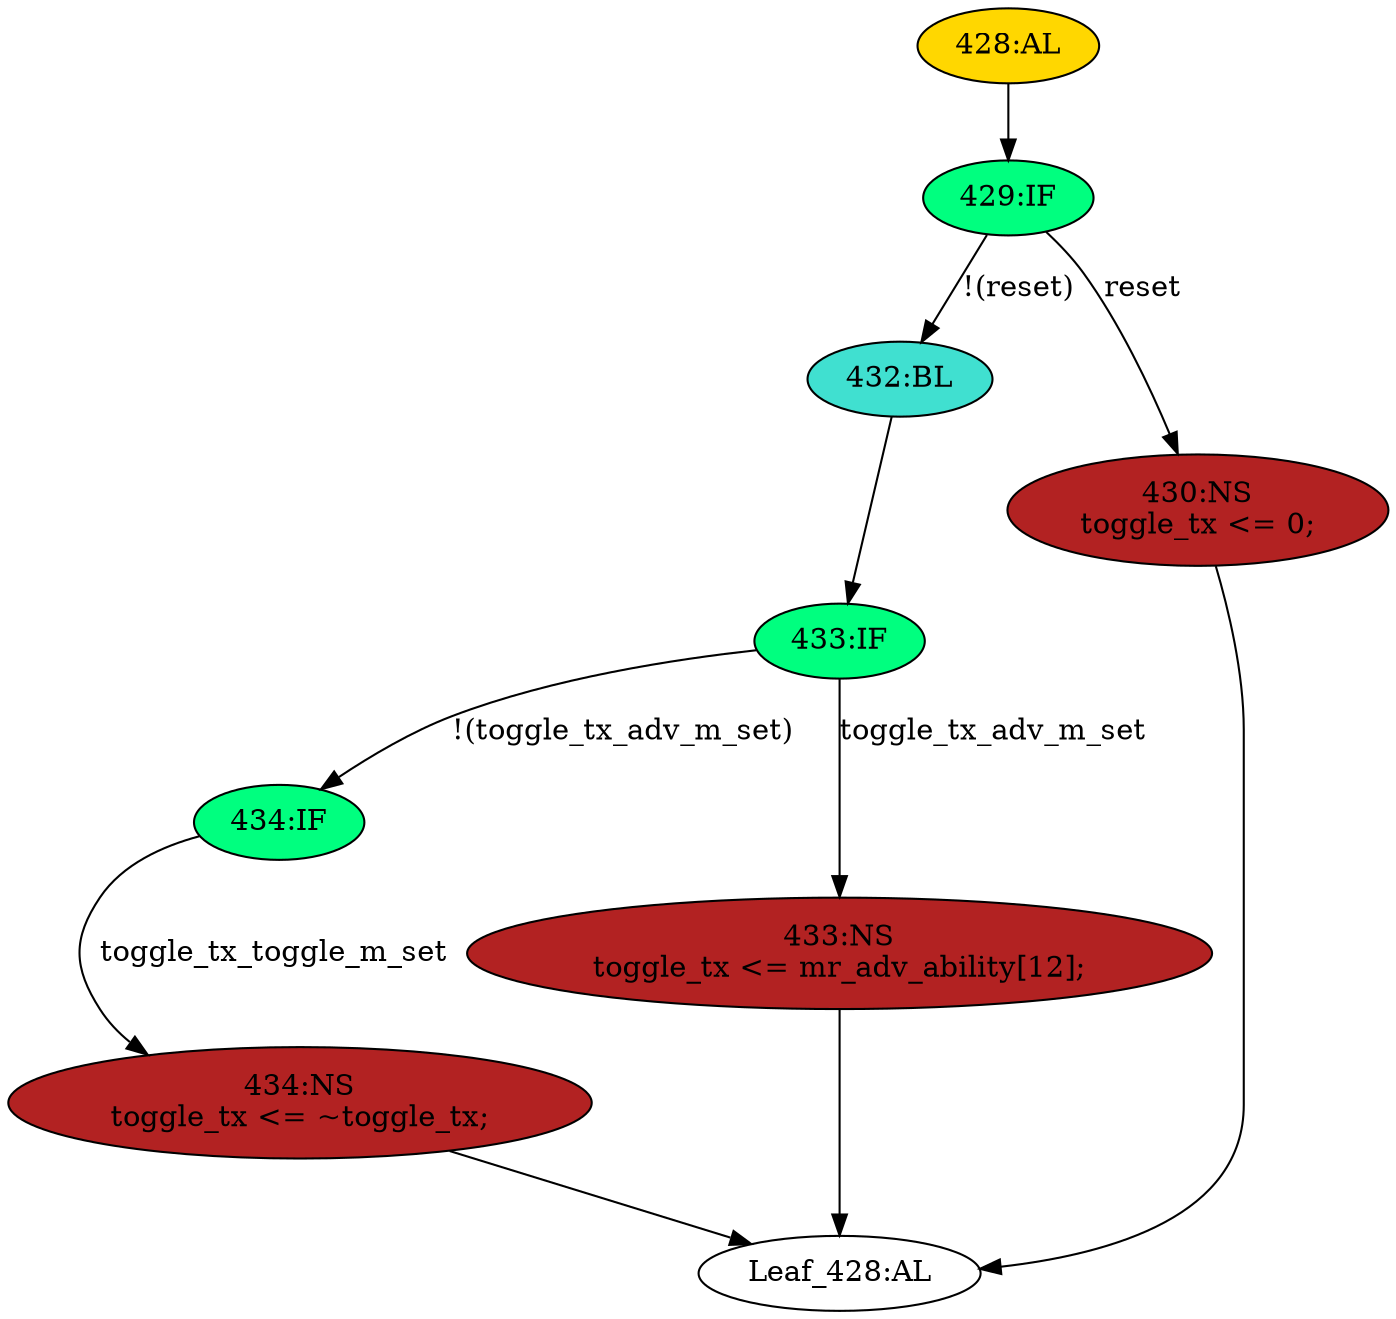 strict digraph "" {
	node [label="\N"];
	"429:IF"	 [ast="<pyverilog.vparser.ast.IfStatement object at 0x7f1980a56710>",
		fillcolor=springgreen,
		label="429:IF",
		statements="[]",
		style=filled,
		typ=IfStatement];
	"432:BL"	 [ast="<pyverilog.vparser.ast.Block object at 0x7f1980a56790>",
		fillcolor=turquoise,
		label="432:BL",
		statements="[]",
		style=filled,
		typ=Block];
	"429:IF" -> "432:BL"	 [cond="['reset']",
		label="!(reset)",
		lineno=429];
	"430:NS"	 [ast="<pyverilog.vparser.ast.NonblockingSubstitution object at 0x7f1980a56d50>",
		fillcolor=firebrick,
		label="430:NS
toggle_tx <= 0;",
		statements="[<pyverilog.vparser.ast.NonblockingSubstitution object at 0x7f1980a56d50>]",
		style=filled,
		typ=NonblockingSubstitution];
	"429:IF" -> "430:NS"	 [cond="['reset']",
		label=reset,
		lineno=429];
	"434:NS"	 [ast="<pyverilog.vparser.ast.NonblockingSubstitution object at 0x7f1980a56890>",
		fillcolor=firebrick,
		label="434:NS
toggle_tx <= ~toggle_tx;",
		statements="[<pyverilog.vparser.ast.NonblockingSubstitution object at 0x7f1980a56890>]",
		style=filled,
		typ=NonblockingSubstitution];
	"Leaf_428:AL"	 [def_var="['toggle_tx']",
		label="Leaf_428:AL"];
	"434:NS" -> "Leaf_428:AL"	 [cond="[]",
		lineno=None];
	"428:AL"	 [ast="<pyverilog.vparser.ast.Always object at 0x7f1980a56f10>",
		clk_sens=True,
		fillcolor=gold,
		label="428:AL",
		sens="['ck', 'reset']",
		statements="[]",
		style=filled,
		typ=Always,
		use_var="['reset', 'toggle_tx_toggle_m_set', 'toggle_tx_adv_m_set', 'toggle_tx', 'mr_adv_ability']"];
	"428:AL" -> "429:IF"	 [cond="[]",
		lineno=None];
	"434:IF"	 [ast="<pyverilog.vparser.ast.IfStatement object at 0x7f1980a56810>",
		fillcolor=springgreen,
		label="434:IF",
		statements="[]",
		style=filled,
		typ=IfStatement];
	"434:IF" -> "434:NS"	 [cond="['toggle_tx_toggle_m_set']",
		label=toggle_tx_toggle_m_set,
		lineno=434];
	"433:IF"	 [ast="<pyverilog.vparser.ast.IfStatement object at 0x7f1980a567d0>",
		fillcolor=springgreen,
		label="433:IF",
		statements="[]",
		style=filled,
		typ=IfStatement];
	"432:BL" -> "433:IF"	 [cond="[]",
		lineno=None];
	"430:NS" -> "Leaf_428:AL"	 [cond="[]",
		lineno=None];
	"433:IF" -> "434:IF"	 [cond="['toggle_tx_adv_m_set']",
		label="!(toggle_tx_adv_m_set)",
		lineno=433];
	"433:NS"	 [ast="<pyverilog.vparser.ast.NonblockingSubstitution object at 0x7f1980a56ad0>",
		fillcolor=firebrick,
		label="433:NS
toggle_tx <= mr_adv_ability[12];",
		statements="[<pyverilog.vparser.ast.NonblockingSubstitution object at 0x7f1980a56ad0>]",
		style=filled,
		typ=NonblockingSubstitution];
	"433:IF" -> "433:NS"	 [cond="['toggle_tx_adv_m_set']",
		label=toggle_tx_adv_m_set,
		lineno=433];
	"433:NS" -> "Leaf_428:AL"	 [cond="[]",
		lineno=None];
}
